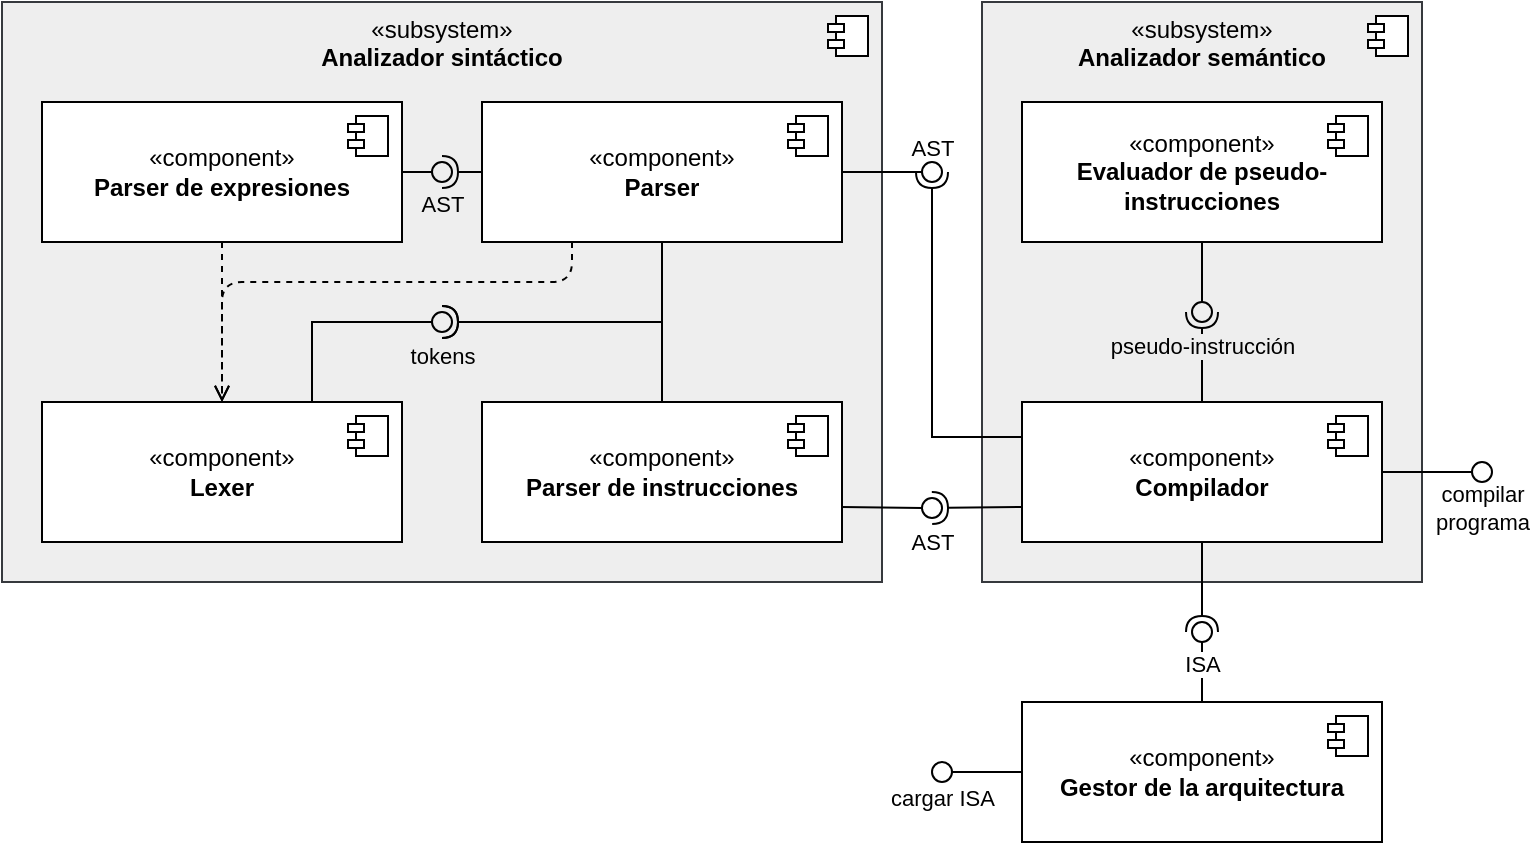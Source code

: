 <mxfile version="26.0.8">
  <diagram name="Page-1" id="7dypySQ1JDGYooI2YT-G">
    <mxGraphModel dx="1050" dy="563" grid="1" gridSize="10" guides="1" tooltips="1" connect="1" arrows="1" fold="1" page="1" pageScale="1" pageWidth="850" pageHeight="1100" math="0" shadow="0">
      <root>
        <mxCell id="0" />
        <mxCell id="1" parent="0" />
        <mxCell id="NVh-Q_JutHyr8wLeL-ER-1" value="«component»&lt;br&gt;&lt;b&gt;Gestor de la arquitectura&lt;/b&gt;" style="html=1;dropTarget=0;whiteSpace=wrap;" parent="1" vertex="1">
          <mxGeometry x="600" y="720" width="180" height="70" as="geometry" />
        </mxCell>
        <mxCell id="NVh-Q_JutHyr8wLeL-ER-2" value="" style="shape=module;jettyWidth=8;jettyHeight=4;" parent="NVh-Q_JutHyr8wLeL-ER-1" vertex="1">
          <mxGeometry x="1" width="20" height="20" relative="1" as="geometry">
            <mxPoint x="-27" y="7" as="offset" />
          </mxGeometry>
        </mxCell>
        <mxCell id="NVh-Q_JutHyr8wLeL-ER-3" value="«subsystem»&lt;br&gt;&lt;b&gt;Analizador semántico&lt;br&gt;&lt;/b&gt;" style="html=1;dropTarget=0;whiteSpace=wrap;fillColor=#eeeeee;strokeColor=#36393d;verticalAlign=top;movable=0;resizable=0;rotatable=0;deletable=0;editable=0;locked=1;connectable=0;" parent="1" vertex="1">
          <mxGeometry x="580" y="370" width="220" height="290" as="geometry" />
        </mxCell>
        <mxCell id="NVh-Q_JutHyr8wLeL-ER-4" value="" style="shape=module;jettyWidth=8;jettyHeight=4;" parent="NVh-Q_JutHyr8wLeL-ER-3" vertex="1">
          <mxGeometry x="1" width="20" height="20" relative="1" as="geometry">
            <mxPoint x="-27" y="7" as="offset" />
          </mxGeometry>
        </mxCell>
        <mxCell id="NVh-Q_JutHyr8wLeL-ER-5" value="«subsystem»&lt;br&gt;&lt;b&gt;Analizador sintáctico&lt;/b&gt;" style="html=1;dropTarget=0;whiteSpace=wrap;fillColor=#eeeeee;strokeColor=#36393d;align=center;verticalAlign=top;movable=1;resizable=1;rotatable=1;deletable=1;editable=1;locked=0;connectable=1;" parent="1" vertex="1">
          <mxGeometry x="90" y="370" width="440" height="290" as="geometry" />
        </mxCell>
        <mxCell id="NVh-Q_JutHyr8wLeL-ER-6" value="" style="shape=module;jettyWidth=8;jettyHeight=4;" parent="NVh-Q_JutHyr8wLeL-ER-5" vertex="1">
          <mxGeometry x="1" width="20" height="20" relative="1" as="geometry">
            <mxPoint x="-27" y="7" as="offset" />
          </mxGeometry>
        </mxCell>
        <mxCell id="IwS8LwtouwhG9g_UqRf3-4" style="rounded=0;orthogonalLoop=1;jettySize=auto;html=1;endSize=10;endArrow=oval;endFill=0;edgeStyle=orthogonalEdgeStyle;exitX=0.75;exitY=1;exitDx=0;exitDy=0;" parent="1" source="NVh-Q_JutHyr8wLeL-ER-7" edge="1">
          <mxGeometry relative="1" as="geometry">
            <mxPoint x="310" y="530" as="targetPoint" />
            <Array as="points">
              <mxPoint x="245" y="530" />
            </Array>
          </mxGeometry>
        </mxCell>
        <mxCell id="IwS8LwtouwhG9g_UqRf3-5" value="tokens" style="edgeLabel;html=1;align=center;verticalAlign=middle;resizable=0;points=[];labelBackgroundColor=none;" parent="IwS8LwtouwhG9g_UqRf3-4" vertex="1" connectable="0">
          <mxGeometry x="1" y="5" relative="1" as="geometry">
            <mxPoint y="22" as="offset" />
          </mxGeometry>
        </mxCell>
        <mxCell id="NVh-Q_JutHyr8wLeL-ER-7" value="«component»&lt;br&gt;&lt;b&gt;Lexer&lt;/b&gt;" style="html=1;dropTarget=0;whiteSpace=wrap;" parent="1" vertex="1">
          <mxGeometry x="110" y="570" width="180" height="70" as="geometry" />
        </mxCell>
        <mxCell id="NVh-Q_JutHyr8wLeL-ER-8" value="" style="shape=module;jettyWidth=8;jettyHeight=4;" parent="NVh-Q_JutHyr8wLeL-ER-7" vertex="1">
          <mxGeometry x="1" width="20" height="20" relative="1" as="geometry">
            <mxPoint x="-27" y="7" as="offset" />
          </mxGeometry>
        </mxCell>
        <mxCell id="NVh-Q_JutHyr8wLeL-ER-9" value="«component»&lt;br&gt;&lt;b&gt;Evaluador de pseudo-instrucciones&lt;/b&gt;" style="html=1;dropTarget=0;whiteSpace=wrap;" parent="1" vertex="1">
          <mxGeometry x="600" y="420" width="180" height="70" as="geometry" />
        </mxCell>
        <mxCell id="NVh-Q_JutHyr8wLeL-ER-10" value="" style="shape=module;jettyWidth=8;jettyHeight=4;" parent="NVh-Q_JutHyr8wLeL-ER-9" vertex="1">
          <mxGeometry x="1" width="20" height="20" relative="1" as="geometry">
            <mxPoint x="-27" y="7" as="offset" />
          </mxGeometry>
        </mxCell>
        <mxCell id="IwS8LwtouwhG9g_UqRf3-8" style="edgeStyle=orthogonalEdgeStyle;rounded=0;orthogonalLoop=1;jettySize=auto;html=1;endArrow=halfCircle;endFill=0;exitX=0.5;exitY=0;exitDx=0;exitDy=0;elbow=vertical;" parent="1" source="NVh-Q_JutHyr8wLeL-ER-11" edge="1">
          <mxGeometry relative="1" as="geometry">
            <mxPoint x="310" y="530" as="targetPoint" />
            <Array as="points">
              <mxPoint x="420" y="530" />
            </Array>
          </mxGeometry>
        </mxCell>
        <mxCell id="NVh-Q_JutHyr8wLeL-ER-11" value="«component»&lt;br&gt;&lt;b&gt;Parser de instrucciones&lt;/b&gt;" style="html=1;dropTarget=0;whiteSpace=wrap;" parent="1" vertex="1">
          <mxGeometry x="330" y="570" width="180" height="70" as="geometry" />
        </mxCell>
        <mxCell id="NVh-Q_JutHyr8wLeL-ER-12" value="" style="shape=module;jettyWidth=8;jettyHeight=4;" parent="NVh-Q_JutHyr8wLeL-ER-11" vertex="1">
          <mxGeometry x="1" width="20" height="20" relative="1" as="geometry">
            <mxPoint x="-27" y="7" as="offset" />
          </mxGeometry>
        </mxCell>
        <mxCell id="IwS8LwtouwhG9g_UqRf3-11" style="edgeStyle=orthogonalEdgeStyle;rounded=0;orthogonalLoop=1;jettySize=auto;html=1;dashed=1;endArrow=open;endFill=0;exitX=0.5;exitY=1;exitDx=0;exitDy=0;entryX=0.5;entryY=0;entryDx=0;entryDy=0;" parent="1" source="NVh-Q_JutHyr8wLeL-ER-13" target="NVh-Q_JutHyr8wLeL-ER-7" edge="1">
          <mxGeometry relative="1" as="geometry" />
        </mxCell>
        <mxCell id="NVh-Q_JutHyr8wLeL-ER-13" value="«component»&lt;br&gt;&lt;b&gt;Parser de expresiones&lt;br&gt;&lt;/b&gt;" style="html=1;dropTarget=0;whiteSpace=wrap;" parent="1" vertex="1">
          <mxGeometry x="110" y="420" width="180" height="70" as="geometry" />
        </mxCell>
        <mxCell id="NVh-Q_JutHyr8wLeL-ER-14" value="" style="shape=module;jettyWidth=8;jettyHeight=4;" parent="NVh-Q_JutHyr8wLeL-ER-13" vertex="1">
          <mxGeometry x="1" width="20" height="20" relative="1" as="geometry">
            <mxPoint x="-27" y="7" as="offset" />
          </mxGeometry>
        </mxCell>
        <mxCell id="IwS8LwtouwhG9g_UqRf3-6" style="edgeStyle=orthogonalEdgeStyle;rounded=0;orthogonalLoop=1;jettySize=auto;html=1;endArrow=halfCircle;endFill=0;exitX=0.5;exitY=1;exitDx=0;exitDy=0;" parent="1" source="NVh-Q_JutHyr8wLeL-ER-15" edge="1">
          <mxGeometry relative="1" as="geometry">
            <mxPoint x="310" y="530" as="targetPoint" />
            <Array as="points">
              <mxPoint x="420" y="530" />
            </Array>
          </mxGeometry>
        </mxCell>
        <mxCell id="IwS8LwtouwhG9g_UqRf3-9" style="edgeStyle=orthogonalEdgeStyle;rounded=1;orthogonalLoop=1;jettySize=auto;html=1;exitX=0.25;exitY=1;exitDx=0;exitDy=0;entryX=0.5;entryY=0;entryDx=0;entryDy=0;dashed=1;endArrow=open;endFill=0;curved=0;" parent="1" source="NVh-Q_JutHyr8wLeL-ER-15" target="NVh-Q_JutHyr8wLeL-ER-7" edge="1">
          <mxGeometry relative="1" as="geometry">
            <Array as="points">
              <mxPoint x="375" y="510" />
              <mxPoint x="200" y="510" />
            </Array>
          </mxGeometry>
        </mxCell>
        <mxCell id="NVh-Q_JutHyr8wLeL-ER-15" value="«component»&lt;br&gt;&lt;b&gt;Parser&lt;br&gt;&lt;/b&gt;" style="html=1;dropTarget=0;whiteSpace=wrap;" parent="1" vertex="1">
          <mxGeometry x="330" y="420" width="180" height="70" as="geometry" />
        </mxCell>
        <mxCell id="NVh-Q_JutHyr8wLeL-ER-16" value="" style="shape=module;jettyWidth=8;jettyHeight=4;" parent="NVh-Q_JutHyr8wLeL-ER-15" vertex="1">
          <mxGeometry x="1" width="20" height="20" relative="1" as="geometry">
            <mxPoint x="-27" y="7" as="offset" />
          </mxGeometry>
        </mxCell>
        <mxCell id="NVh-Q_JutHyr8wLeL-ER-17" value="«component»&lt;br&gt;&lt;b&gt;Compilador&lt;/b&gt;" style="html=1;dropTarget=0;whiteSpace=wrap;" parent="1" vertex="1">
          <mxGeometry x="600" y="570" width="180" height="70" as="geometry" />
        </mxCell>
        <mxCell id="NVh-Q_JutHyr8wLeL-ER-18" value="" style="shape=module;jettyWidth=8;jettyHeight=4;" parent="NVh-Q_JutHyr8wLeL-ER-17" vertex="1">
          <mxGeometry x="1" width="20" height="20" relative="1" as="geometry">
            <mxPoint x="-27" y="7" as="offset" />
          </mxGeometry>
        </mxCell>
        <mxCell id="NVh-Q_JutHyr8wLeL-ER-20" value="" style="rounded=0;orthogonalLoop=1;jettySize=auto;html=1;endArrow=halfCircle;endFill=0;endSize=6;strokeWidth=1;sketch=0;exitX=0.5;exitY=0;exitDx=0;exitDy=0;" parent="1" source="NVh-Q_JutHyr8wLeL-ER-17" target="NVh-Q_JutHyr8wLeL-ER-22" edge="1">
          <mxGeometry relative="1" as="geometry">
            <mxPoint x="680" y="535" as="sourcePoint" />
          </mxGeometry>
        </mxCell>
        <mxCell id="NVh-Q_JutHyr8wLeL-ER-26" value="&lt;div&gt;pseudo-instrucción&lt;/div&gt;" style="edgeLabel;html=1;align=center;verticalAlign=middle;resizable=0;points=[];labelBackgroundColor=#EEEEEE;" parent="NVh-Q_JutHyr8wLeL-ER-20" vertex="1" connectable="0">
          <mxGeometry x="-0.6" y="-1" relative="1" as="geometry">
            <mxPoint x="-1" y="-19" as="offset" />
          </mxGeometry>
        </mxCell>
        <mxCell id="NVh-Q_JutHyr8wLeL-ER-21" value="" style="rounded=0;orthogonalLoop=1;jettySize=auto;html=1;endArrow=oval;endFill=0;sketch=0;sourcePerimeterSpacing=0;targetPerimeterSpacing=0;endSize=10;exitX=0.5;exitY=1;exitDx=0;exitDy=0;" parent="1" source="NVh-Q_JutHyr8wLeL-ER-9" target="NVh-Q_JutHyr8wLeL-ER-22" edge="1">
          <mxGeometry relative="1" as="geometry">
            <mxPoint x="640" y="535" as="sourcePoint" />
          </mxGeometry>
        </mxCell>
        <mxCell id="NVh-Q_JutHyr8wLeL-ER-22" value="" style="ellipse;whiteSpace=wrap;html=1;align=center;aspect=fixed;fillColor=none;strokeColor=none;resizable=0;perimeter=centerPerimeter;rotatable=0;allowArrows=0;points=[];outlineConnect=1;" parent="1" vertex="1">
          <mxGeometry x="685" y="520" width="10" height="10" as="geometry" />
        </mxCell>
        <mxCell id="NVh-Q_JutHyr8wLeL-ER-29" value="" style="rounded=0;orthogonalLoop=1;jettySize=auto;html=1;endArrow=halfCircle;endFill=0;endSize=6;strokeWidth=1;sketch=0;edgeStyle=orthogonalEdgeStyle;exitX=0;exitY=0.25;exitDx=0;exitDy=0;" parent="1" source="NVh-Q_JutHyr8wLeL-ER-17" target="NVh-Q_JutHyr8wLeL-ER-31" edge="1">
          <mxGeometry relative="1" as="geometry">
            <mxPoint x="650" y="755" as="sourcePoint" />
          </mxGeometry>
        </mxCell>
        <mxCell id="NVh-Q_JutHyr8wLeL-ER-32" value="AST" style="edgeLabel;html=1;align=center;verticalAlign=middle;resizable=0;points=[];labelBackgroundColor=none;" parent="NVh-Q_JutHyr8wLeL-ER-29" vertex="1" connectable="0">
          <mxGeometry x="0.117" y="-2" relative="1" as="geometry">
            <mxPoint x="-2" y="-91" as="offset" />
          </mxGeometry>
        </mxCell>
        <mxCell id="NVh-Q_JutHyr8wLeL-ER-30" value="" style="rounded=0;orthogonalLoop=1;jettySize=auto;html=1;endArrow=oval;endFill=0;sketch=0;sourcePerimeterSpacing=0;targetPerimeterSpacing=0;endSize=10;" parent="1" source="NVh-Q_JutHyr8wLeL-ER-15" target="NVh-Q_JutHyr8wLeL-ER-31" edge="1">
          <mxGeometry relative="1" as="geometry">
            <mxPoint x="610" y="755" as="sourcePoint" />
          </mxGeometry>
        </mxCell>
        <mxCell id="NVh-Q_JutHyr8wLeL-ER-31" value="" style="ellipse;whiteSpace=wrap;html=1;align=center;aspect=fixed;fillColor=none;strokeColor=none;resizable=0;perimeter=centerPerimeter;rotatable=0;allowArrows=0;points=[];outlineConnect=1;" parent="1" vertex="1">
          <mxGeometry x="550" y="450" width="10" height="10" as="geometry" />
        </mxCell>
        <mxCell id="NVh-Q_JutHyr8wLeL-ER-33" value="" style="rounded=0;orthogonalLoop=1;jettySize=auto;endArrow=oval;endFill=0;sketch=0;sourcePerimeterSpacing=0;targetPerimeterSpacing=0;endSize=10;" parent="1" source="NVh-Q_JutHyr8wLeL-ER-17" edge="1">
          <mxGeometry relative="1" as="geometry">
            <mxPoint x="520" y="795" as="sourcePoint" />
            <mxPoint x="830" y="605" as="targetPoint" />
          </mxGeometry>
        </mxCell>
        <mxCell id="NVh-Q_JutHyr8wLeL-ER-34" value="&lt;div&gt;compilar&lt;/div&gt;&lt;div&gt;programa&lt;/div&gt;" style="edgeLabel;html=1;align=center;verticalAlign=middle;resizable=0;points=[];labelBackgroundColor=none;" parent="NVh-Q_JutHyr8wLeL-ER-33" vertex="1" connectable="0">
          <mxGeometry x="0.6" y="-2" relative="1" as="geometry">
            <mxPoint x="10" y="16" as="offset" />
          </mxGeometry>
        </mxCell>
        <mxCell id="NVh-Q_JutHyr8wLeL-ER-35" value="" style="rounded=0;orthogonalLoop=1;jettySize=auto;html=1;endArrow=oval;endFill=0;sketch=0;sourcePerimeterSpacing=0;targetPerimeterSpacing=0;endSize=10;" parent="1" source="NVh-Q_JutHyr8wLeL-ER-1" edge="1">
          <mxGeometry relative="1" as="geometry">
            <mxPoint x="1100" y="1145" as="sourcePoint" />
            <mxPoint x="560" y="755" as="targetPoint" />
          </mxGeometry>
        </mxCell>
        <mxCell id="NVh-Q_JutHyr8wLeL-ER-36" value="cargar ISA" style="edgeLabel;html=1;align=center;verticalAlign=middle;resizable=0;points=[];labelBackgroundColor=none;" parent="NVh-Q_JutHyr8wLeL-ER-35" vertex="1" connectable="0">
          <mxGeometry x="0.6" y="-2" relative="1" as="geometry">
            <mxPoint x="-8" y="15" as="offset" />
          </mxGeometry>
        </mxCell>
        <mxCell id="NVh-Q_JutHyr8wLeL-ER-38" value="" style="rounded=0;orthogonalLoop=1;jettySize=auto;html=1;endArrow=halfCircle;endFill=0;endSize=6;strokeWidth=1;sketch=0;elbow=vertical;exitX=0.5;exitY=1;exitDx=0;exitDy=0;" parent="1" source="NVh-Q_JutHyr8wLeL-ER-17" target="NVh-Q_JutHyr8wLeL-ER-40" edge="1">
          <mxGeometry relative="1" as="geometry">
            <mxPoint x="620" y="475" as="sourcePoint" />
          </mxGeometry>
        </mxCell>
        <mxCell id="NVh-Q_JutHyr8wLeL-ER-39" value="" style="rounded=0;orthogonalLoop=1;jettySize=auto;html=1;endArrow=oval;endFill=0;sketch=0;sourcePerimeterSpacing=0;targetPerimeterSpacing=0;endSize=10;exitX=0.5;exitY=0;exitDx=0;exitDy=0;" parent="1" source="NVh-Q_JutHyr8wLeL-ER-1" target="NVh-Q_JutHyr8wLeL-ER-40" edge="1">
          <mxGeometry relative="1" as="geometry">
            <mxPoint x="890" y="1005" as="sourcePoint" />
          </mxGeometry>
        </mxCell>
        <mxCell id="NVh-Q_JutHyr8wLeL-ER-41" value="ISA" style="edgeLabel;html=1;align=center;verticalAlign=middle;resizable=0;points=[];" parent="NVh-Q_JutHyr8wLeL-ER-39" vertex="1" connectable="0">
          <mxGeometry x="0.925" y="1" relative="1" as="geometry">
            <mxPoint x="1" y="14" as="offset" />
          </mxGeometry>
        </mxCell>
        <mxCell id="NVh-Q_JutHyr8wLeL-ER-40" value="" style="ellipse;whiteSpace=wrap;html=1;align=center;aspect=fixed;fillColor=none;strokeColor=none;resizable=0;perimeter=centerPerimeter;rotatable=0;allowArrows=0;points=[];outlineConnect=1;" parent="1" vertex="1">
          <mxGeometry x="685" y="680" width="10" height="10" as="geometry" />
        </mxCell>
        <mxCell id="IwS8LwtouwhG9g_UqRf3-14" value="" style="rounded=0;orthogonalLoop=1;jettySize=auto;html=1;endArrow=halfCircle;endFill=0;endSize=6;strokeWidth=1;sketch=0;exitX=0;exitY=0.75;exitDx=0;exitDy=0;" parent="1" source="NVh-Q_JutHyr8wLeL-ER-17" edge="1">
          <mxGeometry relative="1" as="geometry">
            <mxPoint x="550" y="705" as="sourcePoint" />
            <mxPoint x="555" y="623" as="targetPoint" />
          </mxGeometry>
        </mxCell>
        <mxCell id="IwS8LwtouwhG9g_UqRf3-17" value="AST" style="edgeLabel;html=1;align=center;verticalAlign=middle;resizable=0;points=[];labelBackgroundColor=none;" parent="IwS8LwtouwhG9g_UqRf3-14" vertex="1" connectable="0">
          <mxGeometry x="0.477" y="3" relative="1" as="geometry">
            <mxPoint x="-12" y="14" as="offset" />
          </mxGeometry>
        </mxCell>
        <mxCell id="IwS8LwtouwhG9g_UqRf3-15" value="" style="rounded=0;orthogonalLoop=1;jettySize=auto;html=1;endArrow=oval;endFill=0;sketch=0;sourcePerimeterSpacing=0;targetPerimeterSpacing=0;endSize=10;exitX=1;exitY=0.75;exitDx=0;exitDy=0;" parent="1" source="NVh-Q_JutHyr8wLeL-ER-11" edge="1">
          <mxGeometry relative="1" as="geometry">
            <mxPoint x="510" y="705" as="sourcePoint" />
            <mxPoint x="555" y="623" as="targetPoint" />
          </mxGeometry>
        </mxCell>
        <mxCell id="IwS8LwtouwhG9g_UqRf3-18" value="" style="rounded=0;orthogonalLoop=1;jettySize=auto;html=1;endArrow=halfCircle;endFill=0;endSize=6;strokeWidth=1;sketch=0;exitX=0;exitY=0.5;exitDx=0;exitDy=0;" parent="1" source="NVh-Q_JutHyr8wLeL-ER-15" target="IwS8LwtouwhG9g_UqRf3-20" edge="1">
          <mxGeometry relative="1" as="geometry">
            <mxPoint x="610" y="295" as="sourcePoint" />
          </mxGeometry>
        </mxCell>
        <mxCell id="IwS8LwtouwhG9g_UqRf3-21" value="AST" style="edgeLabel;html=1;align=center;verticalAlign=middle;resizable=0;points=[];labelBackgroundColor=none;" parent="IwS8LwtouwhG9g_UqRf3-18" vertex="1" connectable="0">
          <mxGeometry x="0.687" y="1" relative="1" as="geometry">
            <mxPoint x="-3" y="15" as="offset" />
          </mxGeometry>
        </mxCell>
        <mxCell id="IwS8LwtouwhG9g_UqRf3-19" value="" style="rounded=0;orthogonalLoop=1;jettySize=auto;html=1;endArrow=oval;endFill=0;sketch=0;sourcePerimeterSpacing=0;targetPerimeterSpacing=0;endSize=10;exitX=1;exitY=0.5;exitDx=0;exitDy=0;" parent="1" source="NVh-Q_JutHyr8wLeL-ER-13" target="IwS8LwtouwhG9g_UqRf3-20" edge="1">
          <mxGeometry relative="1" as="geometry">
            <mxPoint x="570" y="295" as="sourcePoint" />
          </mxGeometry>
        </mxCell>
        <mxCell id="IwS8LwtouwhG9g_UqRf3-20" value="" style="ellipse;whiteSpace=wrap;html=1;align=center;aspect=fixed;fillColor=none;strokeColor=none;resizable=0;perimeter=centerPerimeter;rotatable=0;allowArrows=0;points=[];outlineConnect=1;" parent="1" vertex="1">
          <mxGeometry x="305" y="450" width="10" height="10" as="geometry" />
        </mxCell>
      </root>
    </mxGraphModel>
  </diagram>
</mxfile>
